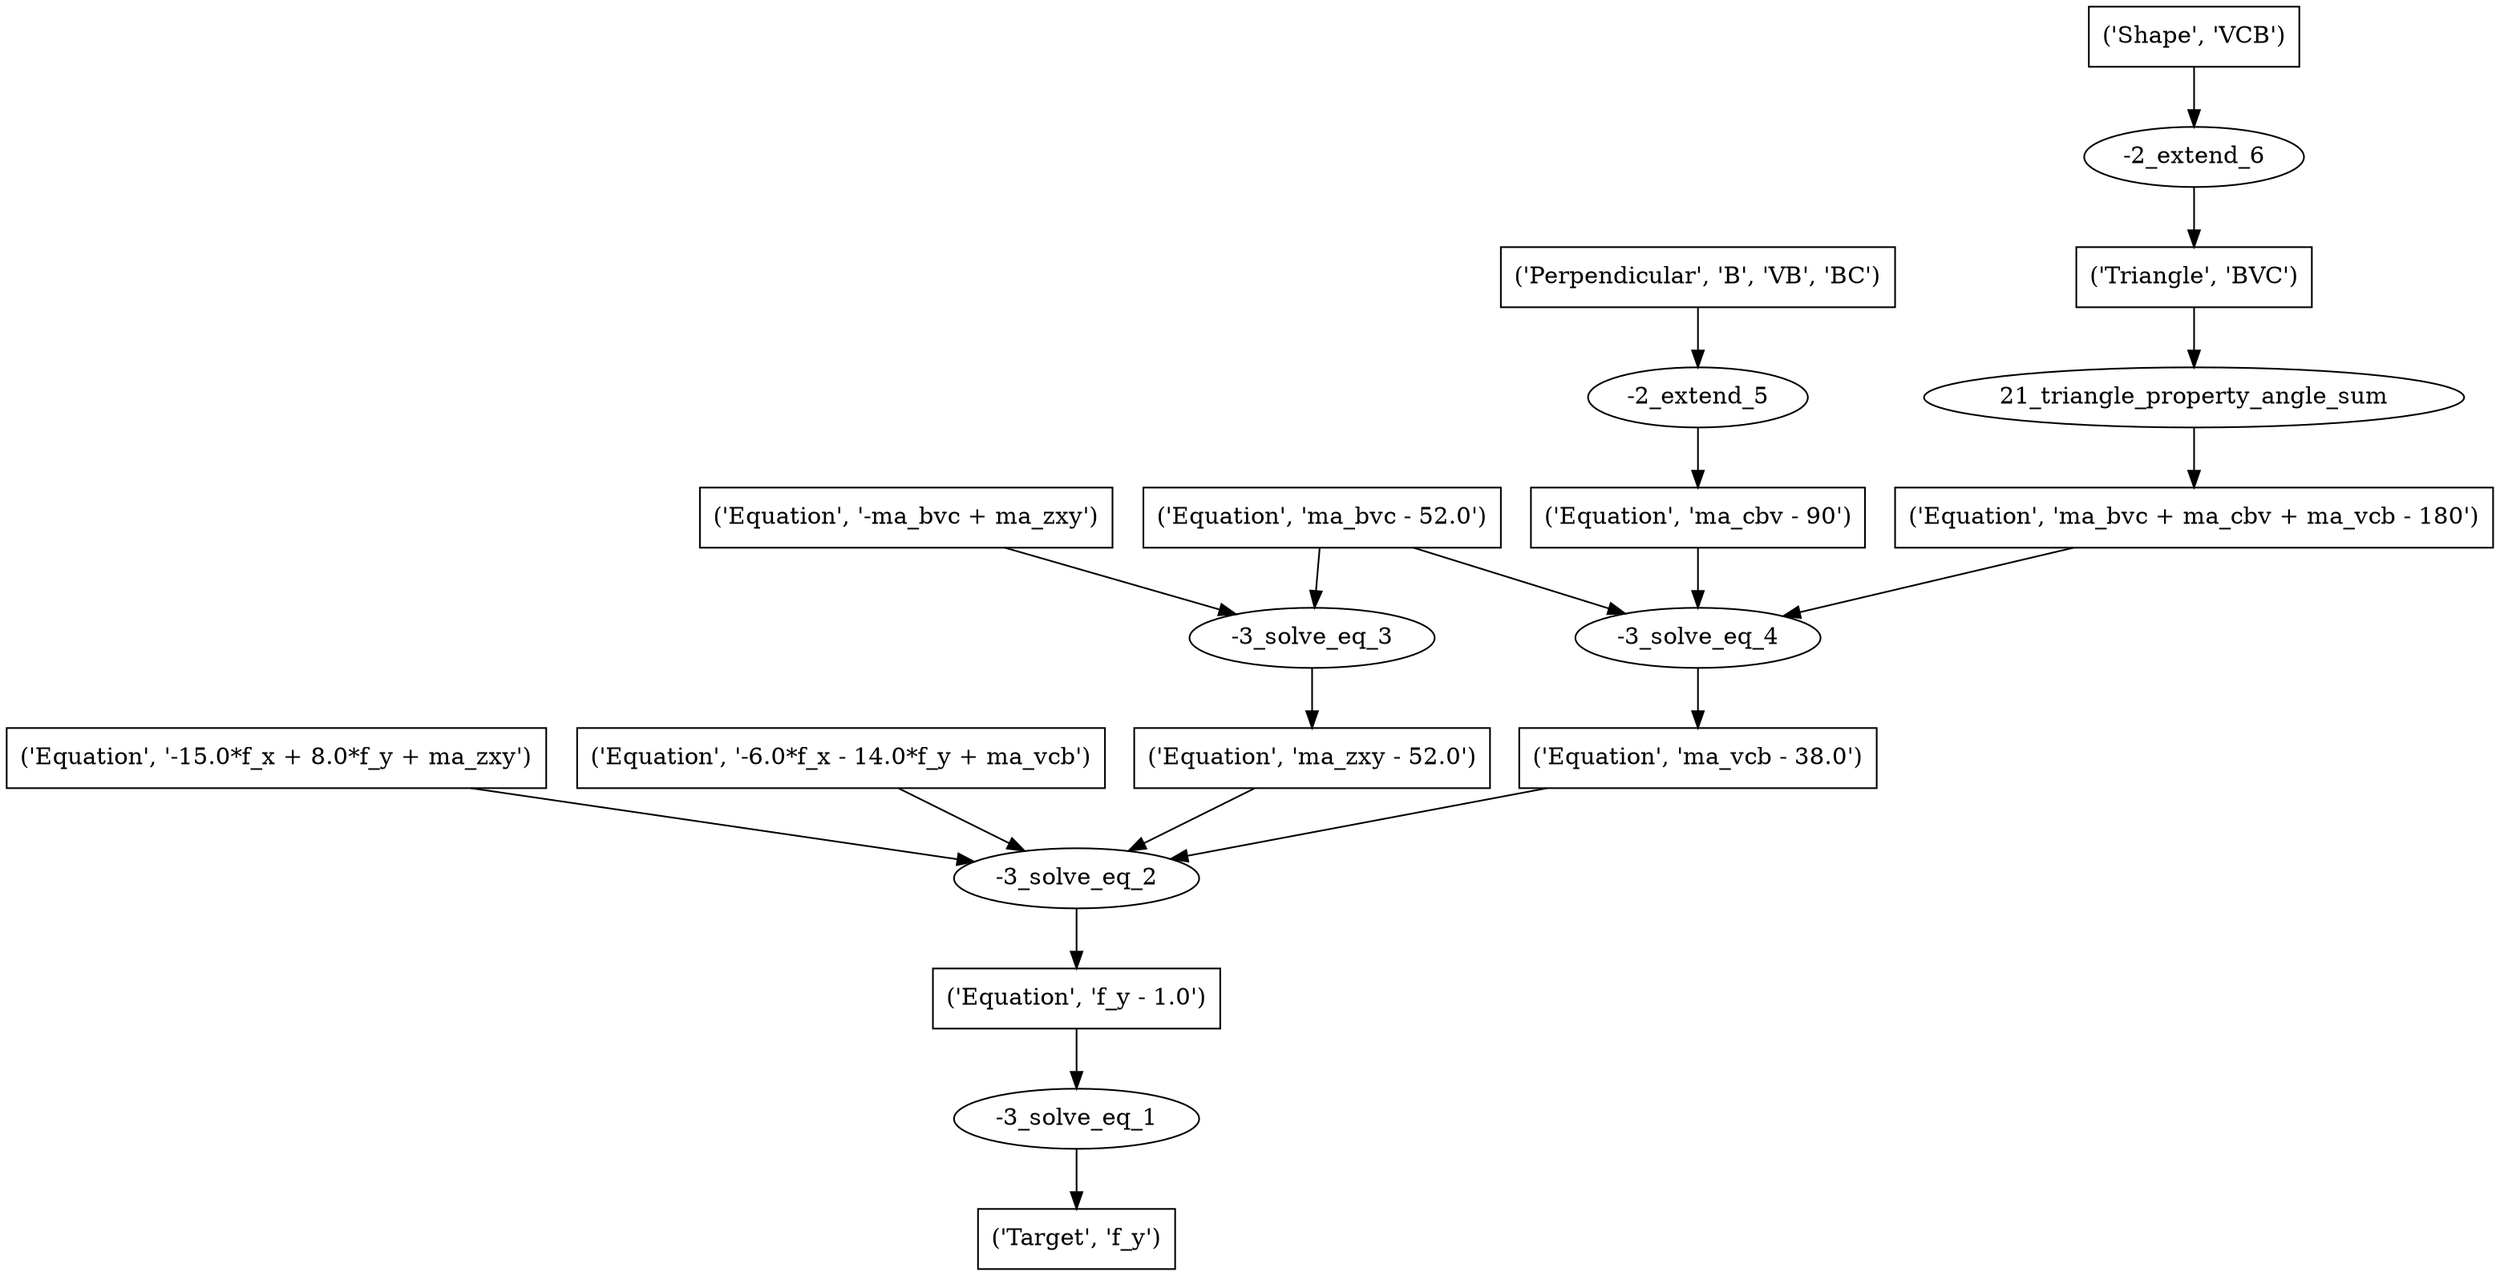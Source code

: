digraph 75 {
	0 [label="('Target', 'f_y')" shape=box]
	1 [label="-3_solve_eq_1"]
	1 -> 0
	2 [label="('Equation', 'f_y - 1.0')" shape=box]
	2 -> 1
	3 [label="-3_solve_eq_2"]
	3 -> 2
	4 [label="('Equation', '-15.0*f_x + 8.0*f_y + ma_zxy')" shape=box]
	4 -> 3
	5 [label="('Equation', '-6.0*f_x - 14.0*f_y + ma_vcb')" shape=box]
	5 -> 3
	6 [label="('Equation', 'ma_zxy - 52.0')" shape=box]
	6 -> 3
	7 [label="('Equation', 'ma_vcb - 38.0')" shape=box]
	7 -> 3
	8 [label="-3_solve_eq_3"]
	8 -> 6
	9 [label="('Equation', 'ma_bvc - 52.0')" shape=box]
	9 -> 8
	10 [label="('Equation', '-ma_bvc + ma_zxy')" shape=box]
	10 -> 8
	11 [label="-3_solve_eq_4"]
	11 -> 7
	9 -> 11
	12 [label="('Equation', 'ma_cbv - 90')" shape=box]
	12 -> 11
	13 [label="('Equation', 'ma_bvc + ma_cbv + ma_vcb - 180')" shape=box]
	13 -> 11
	14 [label="-2_extend_5"]
	14 -> 12
	15 [label="('Perpendicular', 'B', 'VB', 'BC')" shape=box]
	15 -> 14
	16 [label="21_triangle_property_angle_sum"]
	16 -> 13
	17 [label="('Triangle', 'BVC')" shape=box]
	17 -> 16
	18 [label="-2_extend_6"]
	18 -> 17
	19 [label="('Shape', 'VCB')" shape=box]
	19 -> 18
}
